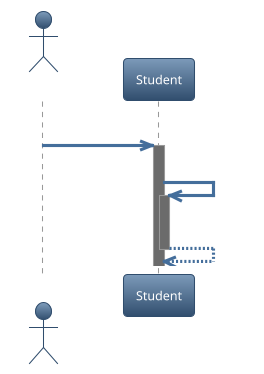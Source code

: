 @startuml
!theme spacelab
autoactivate on  
actor Akteur
  Akteur ->> Student : greet

  Student ->> Student : getGreeting

  

  return greeting
@enduml
